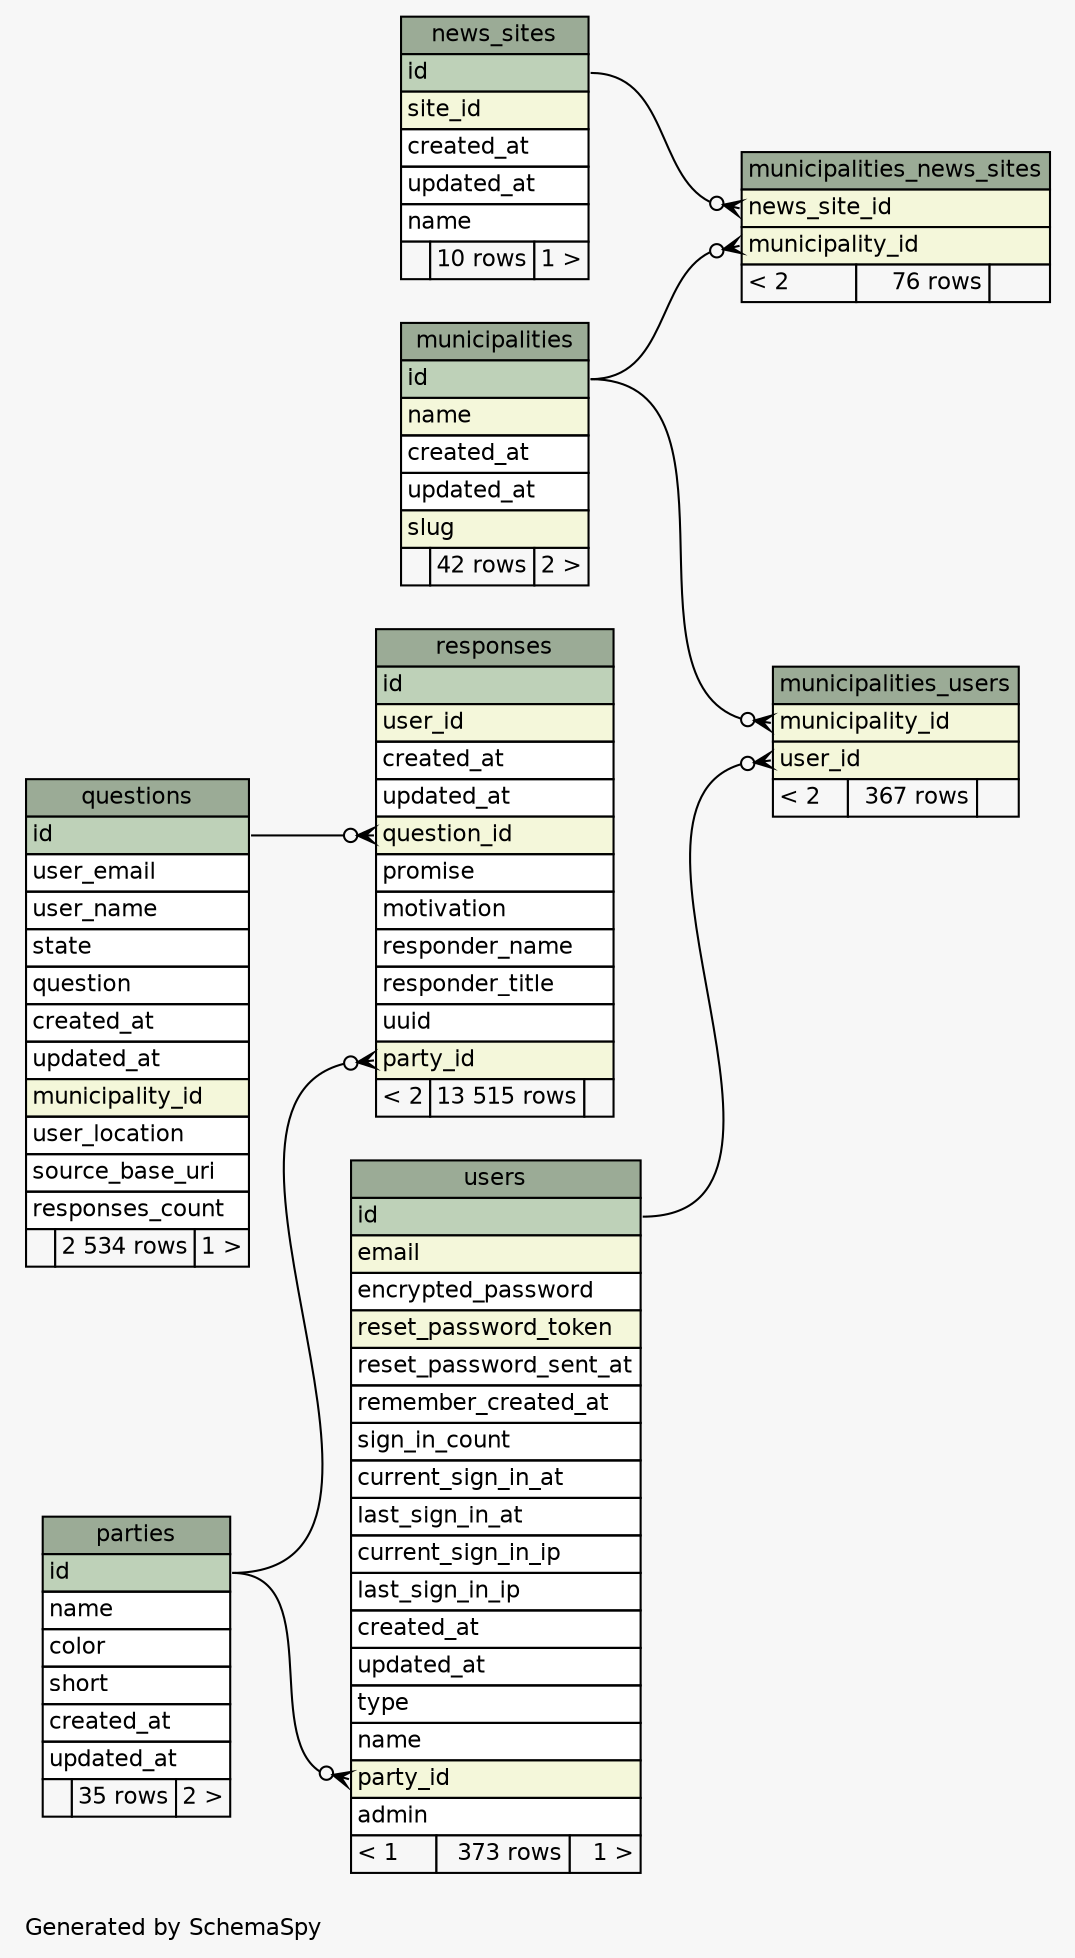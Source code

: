 // dot 2.38.0 on Mac OS X 10.10.5
// SchemaSpy rev 590
digraph "largeRelationshipsDiagram" {
  graph [
    rankdir="RL"
    bgcolor="#f7f7f7"
    label="\nGenerated by SchemaSpy"
    labeljust="l"
    nodesep="0.18"
    ranksep="0.46"
    fontname="Helvetica"
    fontsize="11"
  ];
  node [
    fontname="Helvetica"
    fontsize="11"
    shape="plaintext"
  ];
  edge [
    arrowsize="0.8"
  ];
  "municipalities" [
    label=<
    <TABLE BORDER="0" CELLBORDER="1" CELLSPACING="0" BGCOLOR="#ffffff">
      <TR><TD COLSPAN="3" BGCOLOR="#9bab96" ALIGN="CENTER">municipalities</TD></TR>
      <TR><TD PORT="id" COLSPAN="3" BGCOLOR="#bed1b8" ALIGN="LEFT">id</TD></TR>
      <TR><TD PORT="name" COLSPAN="3" BGCOLOR="#f4f7da" ALIGN="LEFT">name</TD></TR>
      <TR><TD PORT="created_at" COLSPAN="3" ALIGN="LEFT">created_at</TD></TR>
      <TR><TD PORT="updated_at" COLSPAN="3" ALIGN="LEFT">updated_at</TD></TR>
      <TR><TD PORT="slug" COLSPAN="3" BGCOLOR="#f4f7da" ALIGN="LEFT">slug</TD></TR>
      <TR><TD ALIGN="LEFT" BGCOLOR="#f7f7f7">  </TD><TD ALIGN="RIGHT" BGCOLOR="#f7f7f7">42 rows</TD><TD ALIGN="RIGHT" BGCOLOR="#f7f7f7">2 &gt;</TD></TR>
    </TABLE>>
    URL="tables/municipalities.html"
    tooltip="municipalities"
  ];
  "municipalities_news_sites" [
    label=<
    <TABLE BORDER="0" CELLBORDER="1" CELLSPACING="0" BGCOLOR="#ffffff">
      <TR><TD COLSPAN="3" BGCOLOR="#9bab96" ALIGN="CENTER">municipalities_news_sites</TD></TR>
      <TR><TD PORT="news_site_id" COLSPAN="3" BGCOLOR="#f4f7da" ALIGN="LEFT">news_site_id</TD></TR>
      <TR><TD PORT="municipality_id" COLSPAN="3" BGCOLOR="#f4f7da" ALIGN="LEFT">municipality_id</TD></TR>
      <TR><TD ALIGN="LEFT" BGCOLOR="#f7f7f7">&lt; 2</TD><TD ALIGN="RIGHT" BGCOLOR="#f7f7f7">76 rows</TD><TD ALIGN="RIGHT" BGCOLOR="#f7f7f7">  </TD></TR>
    </TABLE>>
    URL="tables/municipalities_news_sites.html"
    tooltip="municipalities_news_sites"
  ];
  "municipalities_users" [
    label=<
    <TABLE BORDER="0" CELLBORDER="1" CELLSPACING="0" BGCOLOR="#ffffff">
      <TR><TD COLSPAN="3" BGCOLOR="#9bab96" ALIGN="CENTER">municipalities_users</TD></TR>
      <TR><TD PORT="municipality_id" COLSPAN="3" BGCOLOR="#f4f7da" ALIGN="LEFT">municipality_id</TD></TR>
      <TR><TD PORT="user_id" COLSPAN="3" BGCOLOR="#f4f7da" ALIGN="LEFT">user_id</TD></TR>
      <TR><TD ALIGN="LEFT" BGCOLOR="#f7f7f7">&lt; 2</TD><TD ALIGN="RIGHT" BGCOLOR="#f7f7f7">367 rows</TD><TD ALIGN="RIGHT" BGCOLOR="#f7f7f7">  </TD></TR>
    </TABLE>>
    URL="tables/municipalities_users.html"
    tooltip="municipalities_users"
  ];
  "news_sites" [
    label=<
    <TABLE BORDER="0" CELLBORDER="1" CELLSPACING="0" BGCOLOR="#ffffff">
      <TR><TD COLSPAN="3" BGCOLOR="#9bab96" ALIGN="CENTER">news_sites</TD></TR>
      <TR><TD PORT="id" COLSPAN="3" BGCOLOR="#bed1b8" ALIGN="LEFT">id</TD></TR>
      <TR><TD PORT="site_id" COLSPAN="3" BGCOLOR="#f4f7da" ALIGN="LEFT">site_id</TD></TR>
      <TR><TD PORT="created_at" COLSPAN="3" ALIGN="LEFT">created_at</TD></TR>
      <TR><TD PORT="updated_at" COLSPAN="3" ALIGN="LEFT">updated_at</TD></TR>
      <TR><TD PORT="name" COLSPAN="3" ALIGN="LEFT">name</TD></TR>
      <TR><TD ALIGN="LEFT" BGCOLOR="#f7f7f7">  </TD><TD ALIGN="RIGHT" BGCOLOR="#f7f7f7">10 rows</TD><TD ALIGN="RIGHT" BGCOLOR="#f7f7f7">1 &gt;</TD></TR>
    </TABLE>>
    URL="tables/news_sites.html"
    tooltip="news_sites"
  ];
  "parties" [
    label=<
    <TABLE BORDER="0" CELLBORDER="1" CELLSPACING="0" BGCOLOR="#ffffff">
      <TR><TD COLSPAN="3" BGCOLOR="#9bab96" ALIGN="CENTER">parties</TD></TR>
      <TR><TD PORT="id" COLSPAN="3" BGCOLOR="#bed1b8" ALIGN="LEFT">id</TD></TR>
      <TR><TD PORT="name" COLSPAN="3" ALIGN="LEFT">name</TD></TR>
      <TR><TD PORT="color" COLSPAN="3" ALIGN="LEFT">color</TD></TR>
      <TR><TD PORT="short" COLSPAN="3" ALIGN="LEFT">short</TD></TR>
      <TR><TD PORT="created_at" COLSPAN="3" ALIGN="LEFT">created_at</TD></TR>
      <TR><TD PORT="updated_at" COLSPAN="3" ALIGN="LEFT">updated_at</TD></TR>
      <TR><TD ALIGN="LEFT" BGCOLOR="#f7f7f7">  </TD><TD ALIGN="RIGHT" BGCOLOR="#f7f7f7">35 rows</TD><TD ALIGN="RIGHT" BGCOLOR="#f7f7f7">2 &gt;</TD></TR>
    </TABLE>>
    URL="tables/parties.html"
    tooltip="parties"
  ];
  "questions" [
    label=<
    <TABLE BORDER="0" CELLBORDER="1" CELLSPACING="0" BGCOLOR="#ffffff">
      <TR><TD COLSPAN="3" BGCOLOR="#9bab96" ALIGN="CENTER">questions</TD></TR>
      <TR><TD PORT="id" COLSPAN="3" BGCOLOR="#bed1b8" ALIGN="LEFT">id</TD></TR>
      <TR><TD PORT="user_email" COLSPAN="3" ALIGN="LEFT">user_email</TD></TR>
      <TR><TD PORT="user_name" COLSPAN="3" ALIGN="LEFT">user_name</TD></TR>
      <TR><TD PORT="state" COLSPAN="3" ALIGN="LEFT">state</TD></TR>
      <TR><TD PORT="question" COLSPAN="3" ALIGN="LEFT">question</TD></TR>
      <TR><TD PORT="created_at" COLSPAN="3" ALIGN="LEFT">created_at</TD></TR>
      <TR><TD PORT="updated_at" COLSPAN="3" ALIGN="LEFT">updated_at</TD></TR>
      <TR><TD PORT="municipality_id" COLSPAN="3" BGCOLOR="#f4f7da" ALIGN="LEFT">municipality_id</TD></TR>
      <TR><TD PORT="user_location" COLSPAN="3" ALIGN="LEFT">user_location</TD></TR>
      <TR><TD PORT="source_base_uri" COLSPAN="3" ALIGN="LEFT">source_base_uri</TD></TR>
      <TR><TD PORT="responses_count" COLSPAN="3" ALIGN="LEFT">responses_count</TD></TR>
      <TR><TD ALIGN="LEFT" BGCOLOR="#f7f7f7">  </TD><TD ALIGN="RIGHT" BGCOLOR="#f7f7f7">2 534 rows</TD><TD ALIGN="RIGHT" BGCOLOR="#f7f7f7">1 &gt;</TD></TR>
    </TABLE>>
    URL="tables/questions.html"
    tooltip="questions"
  ];
  "responses" [
    label=<
    <TABLE BORDER="0" CELLBORDER="1" CELLSPACING="0" BGCOLOR="#ffffff">
      <TR><TD COLSPAN="3" BGCOLOR="#9bab96" ALIGN="CENTER">responses</TD></TR>
      <TR><TD PORT="id" COLSPAN="3" BGCOLOR="#bed1b8" ALIGN="LEFT">id</TD></TR>
      <TR><TD PORT="user_id" COLSPAN="3" BGCOLOR="#f4f7da" ALIGN="LEFT">user_id</TD></TR>
      <TR><TD PORT="created_at" COLSPAN="3" ALIGN="LEFT">created_at</TD></TR>
      <TR><TD PORT="updated_at" COLSPAN="3" ALIGN="LEFT">updated_at</TD></TR>
      <TR><TD PORT="question_id" COLSPAN="3" BGCOLOR="#f4f7da" ALIGN="LEFT">question_id</TD></TR>
      <TR><TD PORT="promise" COLSPAN="3" ALIGN="LEFT">promise</TD></TR>
      <TR><TD PORT="motivation" COLSPAN="3" ALIGN="LEFT">motivation</TD></TR>
      <TR><TD PORT="responder_name" COLSPAN="3" ALIGN="LEFT">responder_name</TD></TR>
      <TR><TD PORT="responder_title" COLSPAN="3" ALIGN="LEFT">responder_title</TD></TR>
      <TR><TD PORT="uuid" COLSPAN="3" ALIGN="LEFT">uuid</TD></TR>
      <TR><TD PORT="party_id" COLSPAN="3" BGCOLOR="#f4f7da" ALIGN="LEFT">party_id</TD></TR>
      <TR><TD ALIGN="LEFT" BGCOLOR="#f7f7f7">&lt; 2</TD><TD ALIGN="RIGHT" BGCOLOR="#f7f7f7">13 515 rows</TD><TD ALIGN="RIGHT" BGCOLOR="#f7f7f7">  </TD></TR>
    </TABLE>>
    URL="tables/responses.html"
    tooltip="responses"
  ];
  "users" [
    label=<
    <TABLE BORDER="0" CELLBORDER="1" CELLSPACING="0" BGCOLOR="#ffffff">
      <TR><TD COLSPAN="3" BGCOLOR="#9bab96" ALIGN="CENTER">users</TD></TR>
      <TR><TD PORT="id" COLSPAN="3" BGCOLOR="#bed1b8" ALIGN="LEFT">id</TD></TR>
      <TR><TD PORT="email" COLSPAN="3" BGCOLOR="#f4f7da" ALIGN="LEFT">email</TD></TR>
      <TR><TD PORT="encrypted_password" COLSPAN="3" ALIGN="LEFT">encrypted_password</TD></TR>
      <TR><TD PORT="reset_password_token" COLSPAN="3" BGCOLOR="#f4f7da" ALIGN="LEFT">reset_password_token</TD></TR>
      <TR><TD PORT="reset_password_sent_at" COLSPAN="3" ALIGN="LEFT">reset_password_sent_at</TD></TR>
      <TR><TD PORT="remember_created_at" COLSPAN="3" ALIGN="LEFT">remember_created_at</TD></TR>
      <TR><TD PORT="sign_in_count" COLSPAN="3" ALIGN="LEFT">sign_in_count</TD></TR>
      <TR><TD PORT="current_sign_in_at" COLSPAN="3" ALIGN="LEFT">current_sign_in_at</TD></TR>
      <TR><TD PORT="last_sign_in_at" COLSPAN="3" ALIGN="LEFT">last_sign_in_at</TD></TR>
      <TR><TD PORT="current_sign_in_ip" COLSPAN="3" ALIGN="LEFT">current_sign_in_ip</TD></TR>
      <TR><TD PORT="last_sign_in_ip" COLSPAN="3" ALIGN="LEFT">last_sign_in_ip</TD></TR>
      <TR><TD PORT="created_at" COLSPAN="3" ALIGN="LEFT">created_at</TD></TR>
      <TR><TD PORT="updated_at" COLSPAN="3" ALIGN="LEFT">updated_at</TD></TR>
      <TR><TD PORT="type" COLSPAN="3" ALIGN="LEFT">type</TD></TR>
      <TR><TD PORT="name" COLSPAN="3" ALIGN="LEFT">name</TD></TR>
      <TR><TD PORT="party_id" COLSPAN="3" BGCOLOR="#f4f7da" ALIGN="LEFT">party_id</TD></TR>
      <TR><TD PORT="admin" COLSPAN="3" ALIGN="LEFT">admin</TD></TR>
      <TR><TD ALIGN="LEFT" BGCOLOR="#f7f7f7">&lt; 1</TD><TD ALIGN="RIGHT" BGCOLOR="#f7f7f7">373 rows</TD><TD ALIGN="RIGHT" BGCOLOR="#f7f7f7">1 &gt;</TD></TR>
    </TABLE>>
    URL="tables/users.html"
    tooltip="users"
  ];
  "municipalities_news_sites":"municipality_id":w -> "municipalities":"id":e [arrowhead=none dir=back arrowtail=crowodot];
  "municipalities_news_sites":"news_site_id":w -> "news_sites":"id":e [arrowhead=none dir=back arrowtail=crowodot];
  "municipalities_users":"municipality_id":w -> "municipalities":"id":e [arrowhead=none dir=back arrowtail=crowodot];
  "municipalities_users":"user_id":w -> "users":"id":e [arrowhead=none dir=back arrowtail=crowodot];
  "responses":"party_id":w -> "parties":"id":e [arrowhead=none dir=back arrowtail=crowodot];
  "responses":"question_id":w -> "questions":"id":e [arrowhead=none dir=back arrowtail=crowodot];
  "users":"party_id":w -> "parties":"id":e [arrowhead=none dir=back arrowtail=crowodot];
}
